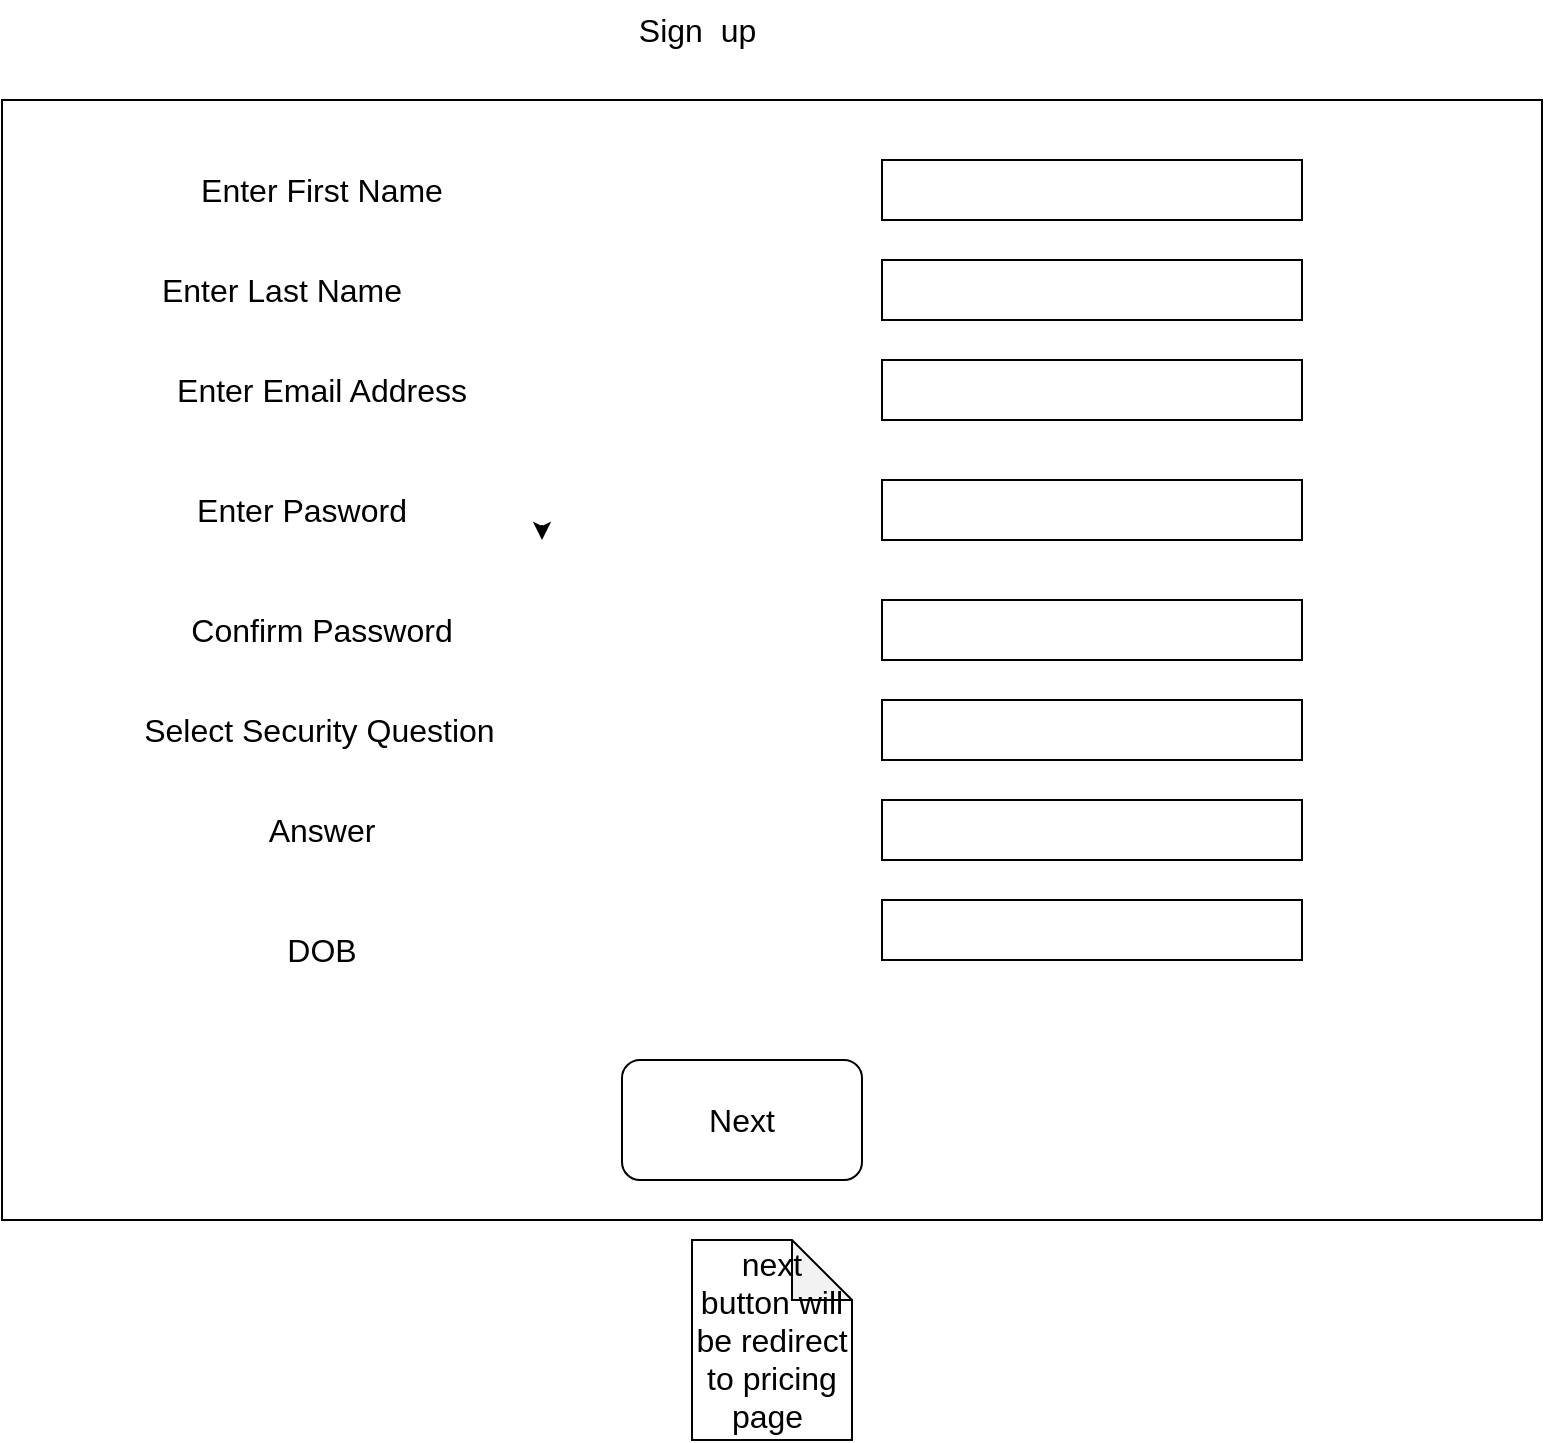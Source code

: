 <mxfile version="20.8.10" type="device"><diagram name="Page-1" id="RInjIyLPwdDOD2OSLM-R"><mxGraphModel dx="1036" dy="623" grid="1" gridSize="10" guides="1" tooltips="1" connect="1" arrows="1" fold="1" page="1" pageScale="1" pageWidth="850" pageHeight="1100" math="0" shadow="0"><root><mxCell id="0"/><mxCell id="1" parent="0"/><mxCell id="pGPAX9xiBgCaGVE2K5jx-1" value="&lt;font style=&quot;font-size: 16px;&quot;&gt;Sign&amp;nbsp; up&amp;nbsp;&lt;/font&gt;" style="text;html=1;strokeColor=none;fillColor=none;align=center;verticalAlign=middle;whiteSpace=wrap;rounded=0;" vertex="1" parent="1"><mxGeometry x="300" y="110" width="160" height="30" as="geometry"/></mxCell><mxCell id="pGPAX9xiBgCaGVE2K5jx-2" value="" style="rounded=0;whiteSpace=wrap;html=1;fontSize=16;" vertex="1" parent="1"><mxGeometry x="30" y="160" width="770" height="560" as="geometry"/></mxCell><mxCell id="pGPAX9xiBgCaGVE2K5jx-3" value="" style="rounded=0;whiteSpace=wrap;html=1;fontSize=16;" vertex="1" parent="1"><mxGeometry x="470" y="190" width="210" height="30" as="geometry"/></mxCell><mxCell id="pGPAX9xiBgCaGVE2K5jx-4" value="Enter First Name" style="text;html=1;strokeColor=none;fillColor=none;align=center;verticalAlign=middle;whiteSpace=wrap;rounded=0;fontSize=16;" vertex="1" parent="1"><mxGeometry x="70" y="190" width="240" height="30" as="geometry"/></mxCell><mxCell id="pGPAX9xiBgCaGVE2K5jx-5" value="Enter Last Name" style="text;html=1;strokeColor=none;fillColor=none;align=center;verticalAlign=middle;whiteSpace=wrap;rounded=0;fontSize=16;" vertex="1" parent="1"><mxGeometry x="50" y="240" width="240" height="30" as="geometry"/></mxCell><mxCell id="pGPAX9xiBgCaGVE2K5jx-6" value="Enter Email Address" style="text;html=1;strokeColor=none;fillColor=none;align=center;verticalAlign=middle;whiteSpace=wrap;rounded=0;fontSize=16;" vertex="1" parent="1"><mxGeometry x="70" y="290" width="240" height="30" as="geometry"/></mxCell><mxCell id="pGPAX9xiBgCaGVE2K5jx-7" value="Enter Pasword" style="text;html=1;strokeColor=none;fillColor=none;align=center;verticalAlign=middle;whiteSpace=wrap;rounded=0;fontSize=16;" vertex="1" parent="1"><mxGeometry x="60" y="350" width="240" height="30" as="geometry"/></mxCell><mxCell id="pGPAX9xiBgCaGVE2K5jx-8" value="Confirm Password" style="text;html=1;strokeColor=none;fillColor=none;align=center;verticalAlign=middle;whiteSpace=wrap;rounded=0;fontSize=16;" vertex="1" parent="1"><mxGeometry x="70" y="410" width="240" height="30" as="geometry"/></mxCell><mxCell id="pGPAX9xiBgCaGVE2K5jx-9" value="Select Security Question&lt;span style=&quot;white-space: pre;&quot;&gt;&#9;&lt;/span&gt;" style="text;html=1;strokeColor=none;fillColor=none;align=center;verticalAlign=middle;whiteSpace=wrap;rounded=0;fontSize=16;" vertex="1" parent="1"><mxGeometry x="70" y="460" width="240" height="30" as="geometry"/></mxCell><mxCell id="pGPAX9xiBgCaGVE2K5jx-10" value="" style="rounded=0;whiteSpace=wrap;html=1;fontSize=16;" vertex="1" parent="1"><mxGeometry x="470" y="190" width="210" height="30" as="geometry"/></mxCell><mxCell id="pGPAX9xiBgCaGVE2K5jx-11" value="" style="rounded=0;whiteSpace=wrap;html=1;fontSize=16;" vertex="1" parent="1"><mxGeometry x="470" y="240" width="210" height="30" as="geometry"/></mxCell><mxCell id="pGPAX9xiBgCaGVE2K5jx-12" value="" style="rounded=0;whiteSpace=wrap;html=1;fontSize=16;" vertex="1" parent="1"><mxGeometry x="470" y="350" width="210" height="30" as="geometry"/></mxCell><mxCell id="pGPAX9xiBgCaGVE2K5jx-13" value="" style="rounded=0;whiteSpace=wrap;html=1;fontSize=16;" vertex="1" parent="1"><mxGeometry x="470" y="290" width="210" height="30" as="geometry"/></mxCell><mxCell id="pGPAX9xiBgCaGVE2K5jx-15" style="edgeStyle=orthogonalEdgeStyle;rounded=0;orthogonalLoop=1;jettySize=auto;html=1;exitX=1;exitY=0.75;exitDx=0;exitDy=0;entryX=1;entryY=1;entryDx=0;entryDy=0;fontSize=16;" edge="1" parent="1" source="pGPAX9xiBgCaGVE2K5jx-7" target="pGPAX9xiBgCaGVE2K5jx-7"><mxGeometry relative="1" as="geometry"/></mxCell><mxCell id="pGPAX9xiBgCaGVE2K5jx-16" value="" style="rounded=0;whiteSpace=wrap;html=1;fontSize=16;" vertex="1" parent="1"><mxGeometry x="470" y="410" width="210" height="30" as="geometry"/></mxCell><mxCell id="pGPAX9xiBgCaGVE2K5jx-17" value="" style="rounded=0;whiteSpace=wrap;html=1;fontSize=16;" vertex="1" parent="1"><mxGeometry x="470" y="460" width="210" height="30" as="geometry"/></mxCell><mxCell id="pGPAX9xiBgCaGVE2K5jx-18" value="Answer" style="text;html=1;strokeColor=none;fillColor=none;align=center;verticalAlign=middle;whiteSpace=wrap;rounded=0;fontSize=16;" vertex="1" parent="1"><mxGeometry x="70" y="510" width="240" height="30" as="geometry"/></mxCell><mxCell id="pGPAX9xiBgCaGVE2K5jx-19" value="" style="rounded=0;whiteSpace=wrap;html=1;fontSize=16;" vertex="1" parent="1"><mxGeometry x="470" y="510" width="210" height="30" as="geometry"/></mxCell><mxCell id="pGPAX9xiBgCaGVE2K5jx-21" value="DOB" style="text;html=1;strokeColor=none;fillColor=none;align=center;verticalAlign=middle;whiteSpace=wrap;rounded=0;fontSize=16;" vertex="1" parent="1"><mxGeometry x="70" y="570" width="240" height="30" as="geometry"/></mxCell><mxCell id="pGPAX9xiBgCaGVE2K5jx-22" value="" style="rounded=0;whiteSpace=wrap;html=1;fontSize=16;" vertex="1" parent="1"><mxGeometry x="470" y="560" width="210" height="30" as="geometry"/></mxCell><mxCell id="pGPAX9xiBgCaGVE2K5jx-23" value="Next" style="rounded=1;whiteSpace=wrap;html=1;fontSize=16;" vertex="1" parent="1"><mxGeometry x="340" y="640" width="120" height="60" as="geometry"/></mxCell><mxCell id="pGPAX9xiBgCaGVE2K5jx-24" value="next button will be redirect to pricing page&amp;nbsp;" style="shape=note;whiteSpace=wrap;html=1;backgroundOutline=1;darkOpacity=0.05;fontSize=16;" vertex="1" parent="1"><mxGeometry x="375" y="730" width="80" height="100" as="geometry"/></mxCell></root></mxGraphModel></diagram></mxfile>